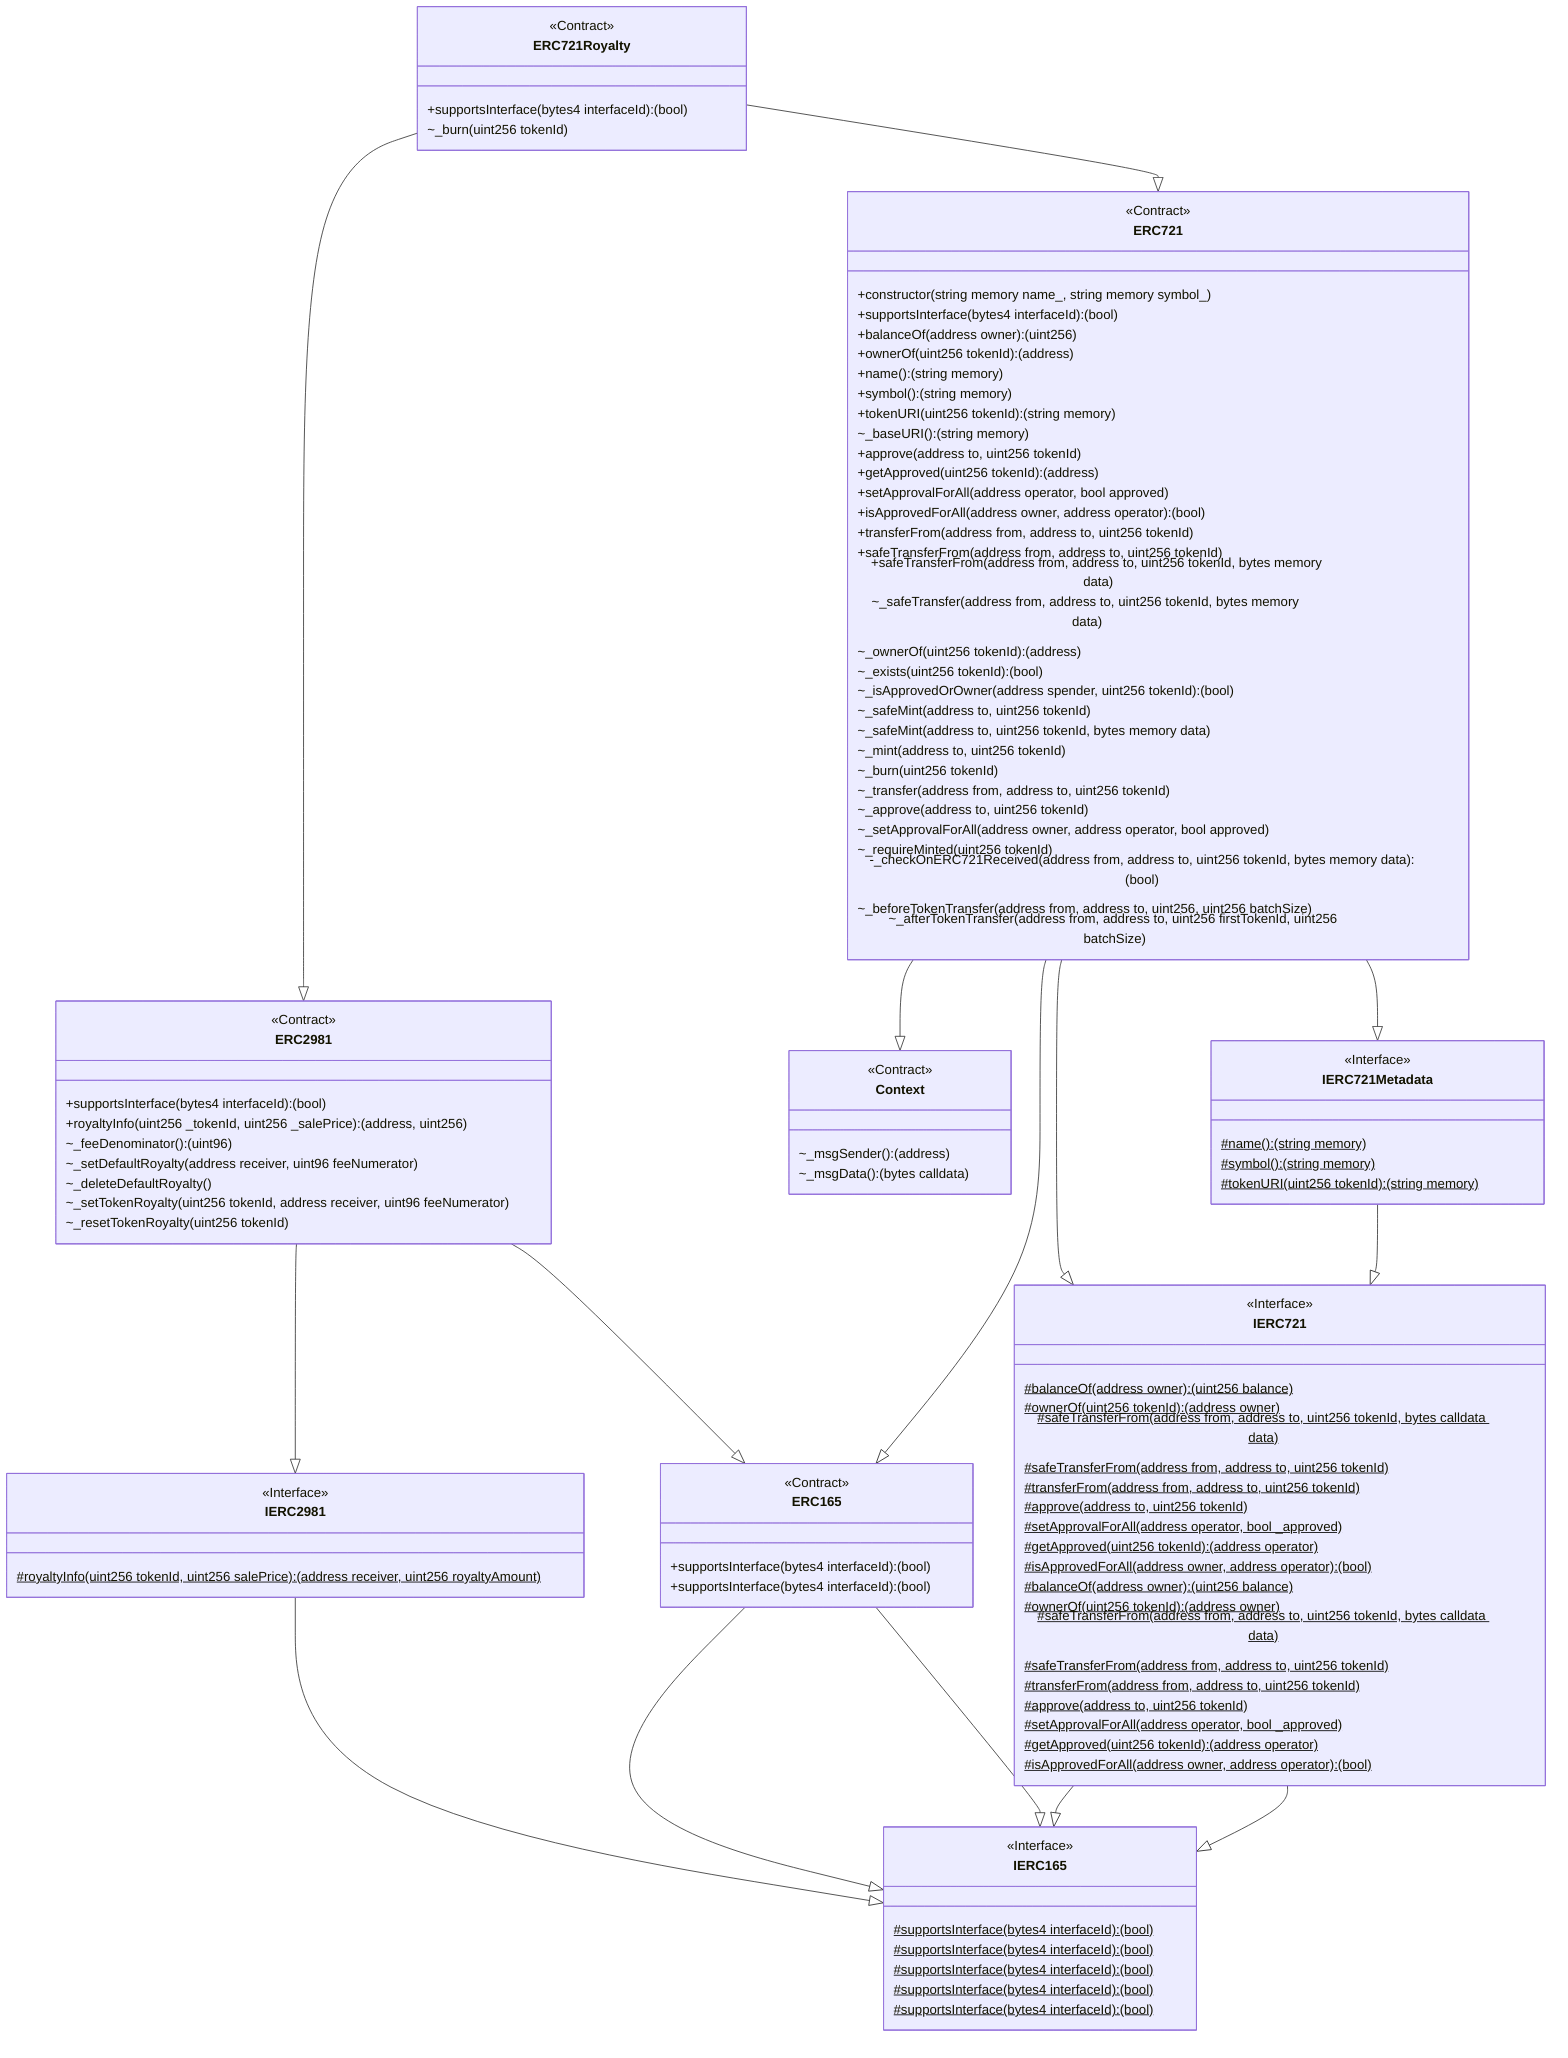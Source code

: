 classDiagram
  %% 997:547:4
  class ERC721Royalty {
    <<Contract>>
    +supportsInterface(bytes4 interfaceId): (bool)
    ~_burn(uint256 tokenId)
  }
  
  ERC721Royalty --|> ERC2981
  
  %% 1096:3000:6
  class ERC2981 {
    <<Contract>>
    +supportsInterface(bytes4 interfaceId): (bool)
    +royaltyInfo(uint256 _tokenId, uint256 _salePrice): (address, uint256)
    ~_feeDenominator(): (uint96)
    ~_setDefaultRoyalty(address receiver, uint96 feeNumerator)
    ~_deleteDefaultRoyalty()
    ~_setTokenRoyalty(uint256 tokenId, address receiver, uint96 feeNumerator)
    ~_resetTokenRoyalty(uint256 tokenId)
  }
  
  ERC2981 --|> IERC2981
  
  %% 468:419:0
  class IERC2981 {
    <<Interface>>
    #royaltyInfo(uint256 tokenId, uint256 salePrice): (address receiver, uint256 royaltyAmount)$
  }
  
  IERC2981 --|> IERC165
  
  %% 405:447:11
  class IERC165 {
    <<Interface>>
    #supportsInterface(bytes4 interfaceId): (bool)$
  }
  
  ERC2981 --|> ERC165
  
  %% 726:260:10
  class ERC165 {
    <<Contract>>
    +supportsInterface(bytes4 interfaceId): (bool)
  }
  
  ERC165 --|> IERC165
  
  %% 405:447:11
  class IERC165 {
    <<Interface>>
    #supportsInterface(bytes4 interfaceId): (bool)$
  }
  
  ERC721Royalty --|> ERC721
  
  %% 628:16327:1
  class ERC721 {
    <<Contract>>
    +constructor(string memory name_, string memory symbol_)
    +supportsInterface(bytes4 interfaceId): (bool)
    +balanceOf(address owner): (uint256)
    +ownerOf(uint256 tokenId): (address)
    +name(): (string memory)
    +symbol(): (string memory)
    +tokenURI(uint256 tokenId): (string memory)
    ~_baseURI(): (string memory)
    +approve(address to, uint256 tokenId)
    +getApproved(uint256 tokenId): (address)
    +setApprovalForAll(address operator, bool approved)
    +isApprovedForAll(address owner, address operator): (bool)
    +transferFrom(address from, address to, uint256 tokenId)
    +safeTransferFrom(address from, address to, uint256 tokenId)
    +safeTransferFrom(address from, address to, uint256 tokenId, bytes memory data)
    ~_safeTransfer(address from, address to, uint256 tokenId, bytes memory data)
    ~_ownerOf(uint256 tokenId): (address)
    ~_exists(uint256 tokenId): (bool)
    ~_isApprovedOrOwner(address spender, uint256 tokenId): (bool)
    ~_safeMint(address to, uint256 tokenId)
    ~_safeMint(address to, uint256 tokenId, bytes memory data)
    ~_mint(address to, uint256 tokenId)
    ~_burn(uint256 tokenId)
    ~_transfer(address from, address to, uint256 tokenId)
    ~_approve(address to, uint256 tokenId)
    ~_setApprovalForAll(address owner, address operator, bool approved)
    ~_requireMinted(uint256 tokenId)
    -_checkOnERC721Received(address from, address to, uint256 tokenId, bytes memory data): (bool)
    ~_beforeTokenTransfer(address from, address to, uint256, uint256 batchSize)
    ~_afterTokenTransfer(address from, address to, uint256 firstTokenId, uint256 batchSize)
  }
  
  ERC721 --|> Context
  
  %% 608:235:8
  class Context {
    <<Contract>>
    ~_msgSender(): (address)
    ~_msgData(): (bytes calldata)
  }
  
  ERC721 --|> ERC165
  
  %% 726:260:10
  class ERC165 {
    <<Contract>>
    +supportsInterface(bytes4 interfaceId): (bool)
  }
  
  ERC165 --|> IERC165
  
  %% 405:447:11
  class IERC165 {
    <<Interface>>
    #supportsInterface(bytes4 interfaceId): (bool)$
  }
  
  ERC721 --|> IERC721
  
  %% 250:4725:2
  class IERC721 {
    <<Interface>>
    #balanceOf(address owner): (uint256 balance)$
    #ownerOf(uint256 tokenId): (address owner)$
    #safeTransferFrom(address from, address to, uint256 tokenId, bytes calldata data)$
    #safeTransferFrom(address from, address to, uint256 tokenId)$
    #transferFrom(address from, address to, uint256 tokenId)$
    #approve(address to, uint256 tokenId)$
    #setApprovalForAll(address operator, bool _approved)$
    #getApproved(uint256 tokenId): (address operator)$
    #isApprovedForAll(address owner, address operator): (bool)$
  }
  
  IERC721 --|> IERC165
  
  %% 405:447:11
  class IERC165 {
    <<Interface>>
    #supportsInterface(bytes4 interfaceId): (bool)$
  }
  
  ERC721 --|> IERC721Metadata
  
  %% 297:463:5
  class IERC721Metadata {
    <<Interface>>
    #name(): (string memory)$
    #symbol(): (string memory)$
    #tokenURI(uint256 tokenId): (string memory)$
  }
  
  IERC721Metadata --|> IERC721
  
  %% 250:4725:2
  class IERC721 {
    <<Interface>>
    #balanceOf(address owner): (uint256 balance)$
    #ownerOf(uint256 tokenId): (address owner)$
    #safeTransferFrom(address from, address to, uint256 tokenId, bytes calldata data)$
    #safeTransferFrom(address from, address to, uint256 tokenId)$
    #transferFrom(address from, address to, uint256 tokenId)$
    #approve(address to, uint256 tokenId)$
    #setApprovalForAll(address operator, bool _approved)$
    #getApproved(uint256 tokenId): (address operator)$
    #isApprovedForAll(address owner, address operator): (bool)$
  }
  
  IERC721 --|> IERC165
  
  %% 405:447:11
  class IERC165 {
    <<Interface>>
    #supportsInterface(bytes4 interfaceId): (bool)$
  }